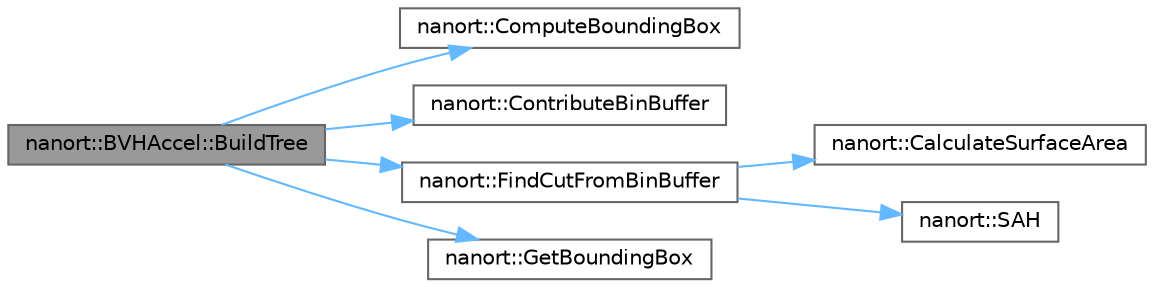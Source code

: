 digraph "nanort::BVHAccel::BuildTree"
{
 // LATEX_PDF_SIZE
  bgcolor="transparent";
  edge [fontname=Helvetica,fontsize=10,labelfontname=Helvetica,labelfontsize=10];
  node [fontname=Helvetica,fontsize=10,shape=box,height=0.2,width=0.4];
  rankdir="LR";
  Node1 [label="nanort::BVHAccel::BuildTree",height=0.2,width=0.4,color="gray40", fillcolor="grey60", style="filled", fontcolor="black",tooltip="Builds BVH tree recursively."];
  Node1 -> Node2 [color="steelblue1",style="solid"];
  Node2 [label="nanort::ComputeBoundingBox",height=0.2,width=0.4,color="grey40", fillcolor="white", style="filled",URL="$a00474.html#a06549eb8469b9a2004cc5332ca0d011e",tooltip=" "];
  Node1 -> Node3 [color="steelblue1",style="solid"];
  Node3 [label="nanort::ContributeBinBuffer",height=0.2,width=0.4,color="grey40", fillcolor="white", style="filled",URL="$a00474.html#a67ae269fe2215d261b995f1da13320f7",tooltip=" "];
  Node1 -> Node4 [color="steelblue1",style="solid"];
  Node4 [label="nanort::FindCutFromBinBuffer",height=0.2,width=0.4,color="grey40", fillcolor="white", style="filled",URL="$a00474.html#ac281b6ed7e50b406666a6e67e9547b7e",tooltip=" "];
  Node4 -> Node5 [color="steelblue1",style="solid"];
  Node5 [label="nanort::CalculateSurfaceArea",height=0.2,width=0.4,color="grey40", fillcolor="white", style="filled",URL="$a00474.html#a1f672faac125854c89c907614545fe60",tooltip=" "];
  Node4 -> Node6 [color="steelblue1",style="solid"];
  Node6 [label="nanort::SAH",height=0.2,width=0.4,color="grey40", fillcolor="white", style="filled",URL="$a00474.html#a2224f7a101ce863a9332f059dfef9dd1",tooltip=" "];
  Node1 -> Node7 [color="steelblue1",style="solid"];
  Node7 [label="nanort::GetBoundingBox",height=0.2,width=0.4,color="grey40", fillcolor="white", style="filled",URL="$a00474.html#a60ac3f02ccb852decfdc6f7f02d7184f",tooltip=" "];
}
